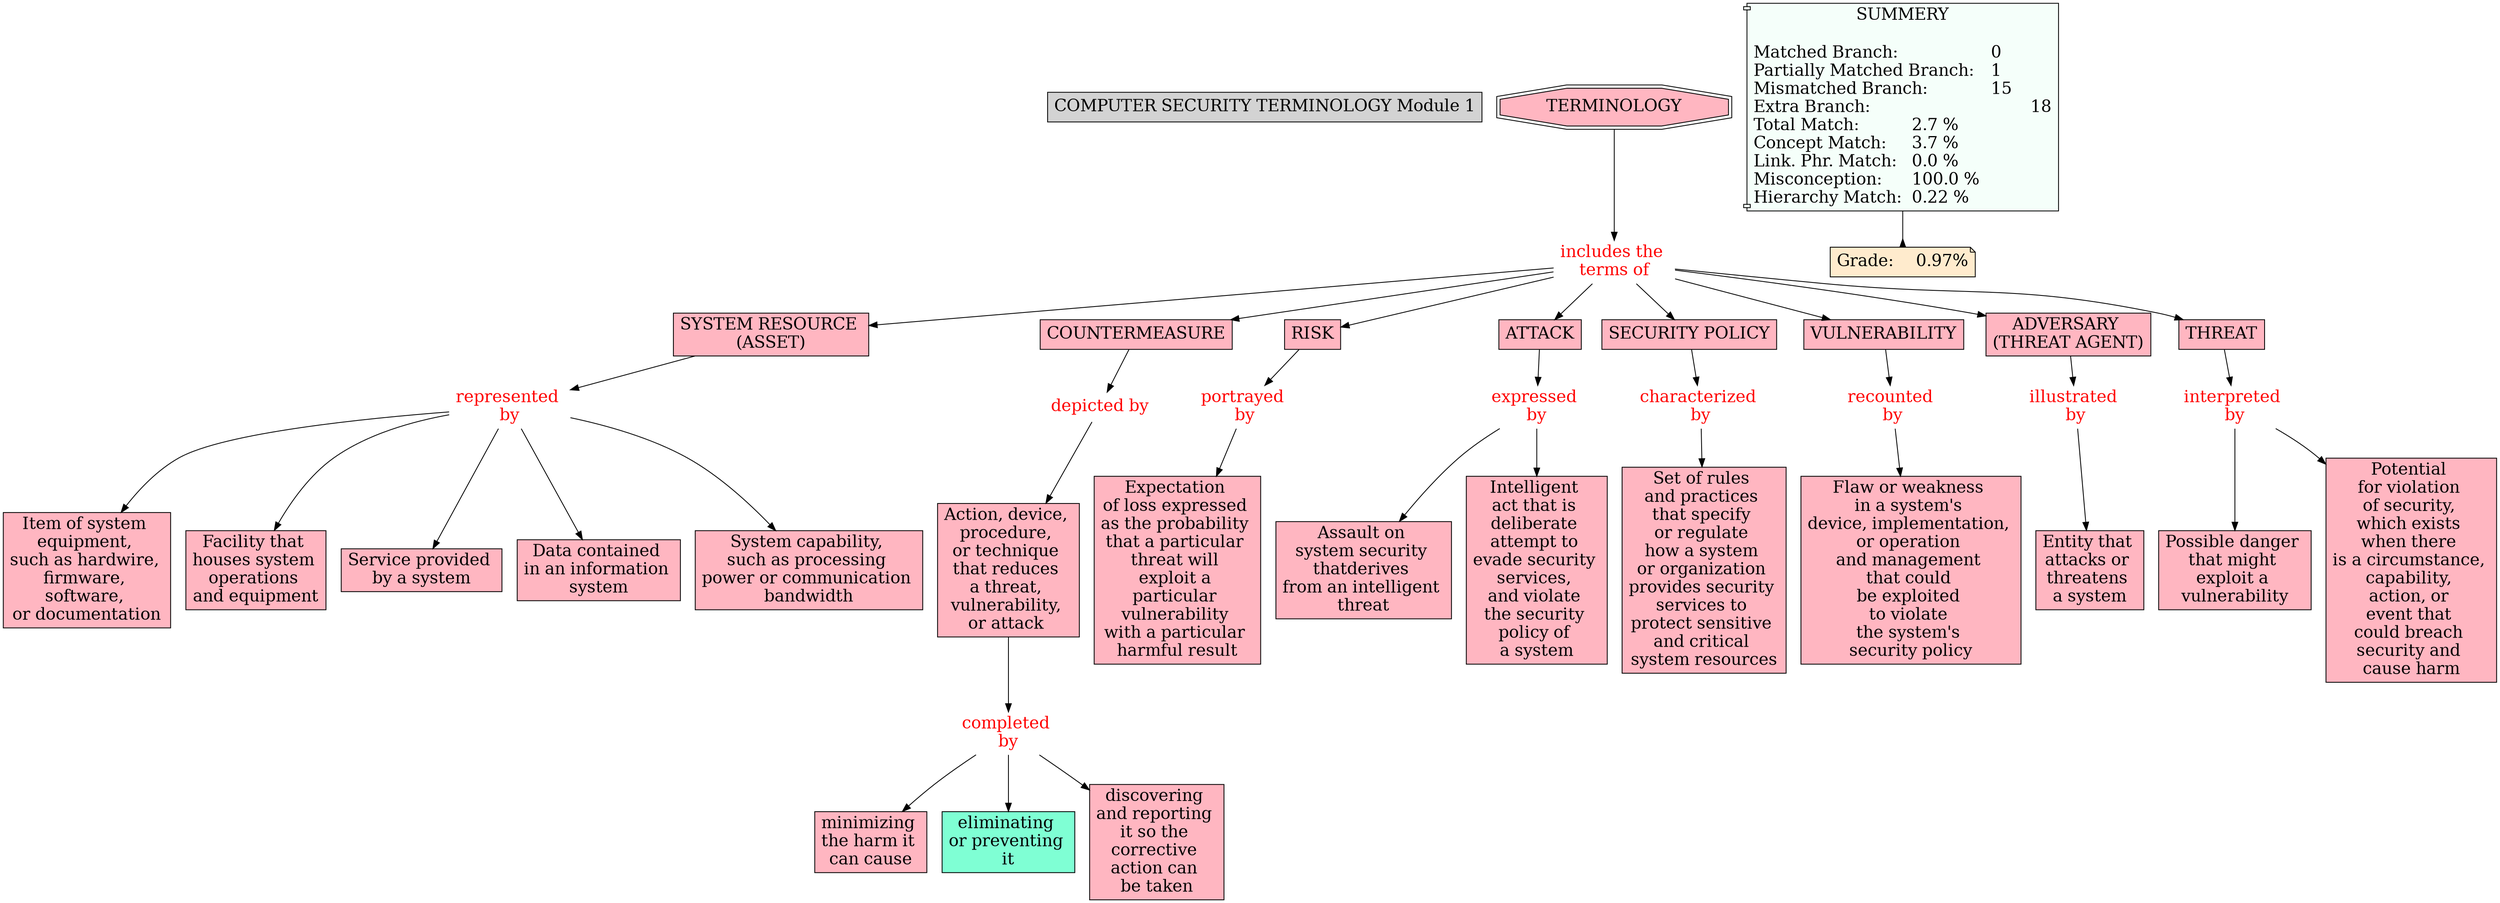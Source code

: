 // The Round Table
digraph {
	"1S2N4Q9FM-1NYC6P6-3RP" [label="COMPUTER SECURITY TERMINOLOGY Module 1" Gsplines=true fontsize=20 shape=rect style=filled]
	"1S2N72MS0-1TD9G8H-47C" [label="Assault on system security thatderives from an intelligent threat" Gsplines=true fontsize=20 shape=rect style=filled]
	"1S2N6Z44V-5NGYFB-44H" [label="SYSTEM RESOURCE 
(ASSET)" Gsplines=true fillcolor="#FFB6C1" fontsize=20 shape=rect style=filled]
	"1S40THDQC-1T0DJG9-3C7" [label="represented 
by" Gsplines=true fontcolor=red fontsize=20 shape=none]
	"1S2N6Z44V-5NGYFB-44H" -> "1S40THDQC-1T0DJG9-3C7" [constraint=true]
	"1S40THDQC-1T0DJG9-3C7" [label="represented 
by" Gsplines=true fontcolor=red fontsize=20 shape=none]
	"1S2N8HQ17-13SGX0H-68Q" [label="Item of system 
equipment, 
such as hardwire, 
firmware, 
software, 
or documentation
" Gsplines=true fillcolor="#FFB6C1" fontsize=20 shape=rect style=filled]
	"1S40THDQC-1T0DJG9-3C7" -> "1S2N8HQ17-13SGX0H-68Q" [constraint=true]
	"1S2N6YF4H-1WP29MW-42Y" [label=COUNTERMEASURE Gsplines=true fillcolor="#FFB6C1" fontsize=20 shape=rect style=filled]
	"1S40TGVF8-158LJKV-3BC" [label="depicted by
" Gsplines=true fontcolor=red fontsize=20 shape=none]
	"1S2N6YF4H-1WP29MW-42Y" -> "1S40TGVF8-158LJKV-3BC" [constraint=true]
	"1S40THDQC-1T0DJG9-3C7" [label="represented 
by" Gsplines=true fontcolor=red fontsize=20 shape=none]
	"1S2N8MMMR-20401DC-6FS" [label="Facility that 
houses system 
operations 
and equipment
" Gsplines=true fillcolor="#FFB6C1" fontsize=20 shape=rect style=filled]
	"1S40THDQC-1T0DJG9-3C7" -> "1S2N8MMMR-20401DC-6FS" [constraint=true]
	"1S2N6YN6Y-12R6BN9-43K" [label=RISK Gsplines=true fillcolor="#FFB6C1" fontsize=20 shape=rect style=filled]
	"1S40TH2M8-15W2PL-3BN" [label="portrayed 
by" Gsplines=true fontcolor=red fontsize=20 shape=none]
	"1S2N6YN6Y-12R6BN9-43K" -> "1S40TH2M8-15W2PL-3BN" [constraint=true]
	"1S40THP1T-19MW669-3CT" [label="recounted 
by" Gsplines=true fontcolor=red fontsize=20 shape=none]
	"1S2N72X55-1QG2J4K-480" [label="Flaw or weakness 
in a system's 
device, implementation, 
or operation 
and management 
that could 
be exploited 
to violate 
the system's 
security policy
" Gsplines=true fillcolor="#FFB6C1" fontsize=20 shape=rect style=filled]
	"1S40THP1T-19MW669-3CT" -> "1S2N72X55-1QG2J4K-480" [constraint=true]
	"1S40TH7HX-M1N9FQ-3BY" [label="characterized 
by" Gsplines=true fontcolor=red fontsize=20 shape=none]
	"1S2N72S58-C0VQ5-47R" [label="Set of rules 
and practices 
that specify 
or regulate 
how a system 
or organization 
provides security 
services to 
protect sensitive 
and critical 
system resources
" Gsplines=true fillcolor="#FFB6C1" fontsize=20 shape=rect style=filled]
	"1S40TH7HX-M1N9FQ-3BY" -> "1S2N72S58-C0VQ5-47R" [constraint=true]
	"1S2N7JYV8-17KYBXH-4WM" [label="includes the 
terms of" Gsplines=true fontcolor=red fontsize=20 shape=none]
	"1S2N6Y66J-1LTZ3W8-42L" [label=ATTACK Gsplines=true fillcolor="#FFB6C1" fontsize=20 shape=rect style=filled]
	"1S2N7JYV8-17KYBXH-4WM" -> "1S2N6Y66J-1LTZ3W8-42L" [constraint=true]
	"1S40TGVF8-158LJKV-3BC" [label="depicted by
" Gsplines=true fontcolor=red fontsize=20 shape=none]
	"1S2N72P31-JJFT4C-47H" [label="Action, device, 
procedure, 
or technique 
that reduces 
a threat, 
vulnerability, 
or attack 
" Gsplines=true fillcolor="#FFB6C1" fontsize=20 shape=rect style=filled]
	"1S40TGVF8-158LJKV-3BC" -> "1S2N72P31-JJFT4C-47H" [constraint=true]
	"1S40TGRB1-28435YH-3B2" [label="expressed 
by" Gsplines=true fontcolor=red fontsize=20 shape=none]
	"1S2N77JMG-53JZX6-4GT" [label="Intelligent 
act that is 
deliberate 
attempt to 
evade security 
services, 
and violate 
the security 
policy of 
a system" Gsplines=true fillcolor="#FFB6C1" fontsize=20 shape=rect style=filled]
	"1S40TGRB1-28435YH-3B2" -> "1S2N77JMG-53JZX6-4GT" [constraint=true]
	"1S40THDQC-1T0DJG9-3C7" [label="represented 
by" Gsplines=true fontcolor=red fontsize=20 shape=none]
	"1S2N8FN41-PM2L3W-658" [label="Service provided 
by a system
" Gsplines=true fillcolor="#FFB6C1" fontsize=20 shape=rect style=filled]
	"1S40THDQC-1T0DJG9-3C7" -> "1S2N8FN41-PM2L3W-658" [constraint=true]
	"1S2N6YVVM-28SBVML-43V" [label="SECURITY POLICY
" Gsplines=true fillcolor="#FFB6C1" fontsize=20 shape=rect style=filled]
	"1S40TH7HX-M1N9FQ-3BY" [label="characterized 
by" Gsplines=true fontcolor=red fontsize=20 shape=none]
	"1S2N6YVVM-28SBVML-43V" -> "1S40TH7HX-M1N9FQ-3BY" [constraint=true]
	"1S2N72P31-JJFT4C-47H" [label="Action, device, 
procedure, 
or technique 
that reduces 
a threat, 
vulnerability, 
or attack 
" Gsplines=true fillcolor="#FFB6C1" fontsize=20 shape=rect style=filled]
	"1S2N7X11S-1WSYK01-5KP" [label="completed 
by" Gsplines=true fontcolor=red fontsize=20 shape=none]
	"1S2N72P31-JJFT4C-47H" -> "1S2N7X11S-1WSYK01-5KP" [constraint=true]
	"1S2N7X11S-1WSYK01-5KP" [label="completed 
by" Gsplines=true fontcolor=red fontsize=20 shape=none]
	"1S2N7WMRQ-1RFB9F1-5JY" [label="minimizing 
the harm it 
can cause" Gsplines=true fillcolor="#FFB6C1" fontsize=20 shape=rect style=filled]
	"1S2N7X11S-1WSYK01-5KP" -> "1S2N7WMRQ-1RFB9F1-5JY" [constraint=true]
	"1S2N6ZRQ1-2DLKYMD-45R" [label=VULNERABILITY Gsplines=true fillcolor="#FFB6C1" fontsize=20 shape=rect style=filled]
	"1S40THP1T-19MW669-3CT" [label="recounted 
by" Gsplines=true fontcolor=red fontsize=20 shape=none]
	"1S2N6ZRQ1-2DLKYMD-45R" -> "1S40THP1T-19MW669-3CT" [constraint=true]
	"1S2N7JYV8-17KYBXH-4WM" [label="includes the 
terms of" Gsplines=true fontcolor=red fontsize=20 shape=none]
	"1S2N6ZRQ1-2DLKYMD-45R" [label=VULNERABILITY Gsplines=true fillcolor="#FFB6C1" fontsize=20 shape=rect style=filled]
	"1S2N7JYV8-17KYBXH-4WM" -> "1S2N6ZRQ1-2DLKYMD-45R" [constraint=true]
	"1S40THKM9-1ST2ZPB-3CJ" [label="interpreted 
by" Gsplines=true fontcolor=red fontsize=20 shape=none]
	"1S2N8MHK6-1N8Z8MM-6FM" [label="Possible danger 
that might 
exploit a 
vulnerability" Gsplines=true fillcolor="#FFB6C1" fontsize=20 shape=rect style=filled]
	"1S40THKM9-1ST2ZPB-3CJ" -> "1S2N8MHK6-1N8Z8MM-6FM" [constraint=true]
	"1S2N7JYV8-17KYBXH-4WM" [label="includes the 
terms of" Gsplines=true fontcolor=red fontsize=20 shape=none]
	"1S2N6WZQG-TPR9PC-40D" [label="ADVERSARY 
(THREAT AGENT)
" Gsplines=true fillcolor="#FFB6C1" fontsize=20 shape=rect style=filled]
	"1S2N7JYV8-17KYBXH-4WM" -> "1S2N6WZQG-TPR9PC-40D" [constraint=true]
	"1S2N7JYV8-17KYBXH-4WM" [label="includes the 
terms of" Gsplines=true fontcolor=red fontsize=20 shape=none]
	"1S2N6YN6Y-12R6BN9-43K" [label=RISK Gsplines=true fillcolor="#FFB6C1" fontsize=20 shape=rect style=filled]
	"1S2N7JYV8-17KYBXH-4WM" -> "1S2N6YN6Y-12R6BN9-43K" [constraint=true]
	"1S40THKM9-1ST2ZPB-3CJ" [label="interpreted 
by" Gsplines=true fontcolor=red fontsize=20 shape=none]
	"1S2N8L4WH-P57SM2-6DZ" [label="Potential 
for violation 
of security, 
which exists 
when there 
is a circumstance, 
capability, 
action, or 
event that 
could breach 
security and 
cause harm
" Gsplines=true fillcolor="#FFB6C1" fontsize=20 shape=rect style=filled]
	"1S40THKM9-1ST2ZPB-3CJ" -> "1S2N8L4WH-P57SM2-6DZ" [constraint=true]
	"1S2N7JYV8-17KYBXH-4WM" [label="includes the 
terms of" Gsplines=true fontcolor=red fontsize=20 shape=none]
	"1S2N6YF4H-1WP29MW-42Y" [label=COUNTERMEASURE Gsplines=true fillcolor="#FFB6C1" fontsize=20 shape=rect style=filled]
	"1S2N7JYV8-17KYBXH-4WM" -> "1S2N6YF4H-1WP29MW-42Y" [constraint=true]
	"1S2N7DHDS-147BHPR-4MH" [label=TERMINOLOGY Gsplines=true fillcolor="#FFB6C1" fontsize=20 shape=doubleoctagon style=filled]
	"1S2N7JYV8-17KYBXH-4WM" [label="includes the 
terms of" Gsplines=true fontcolor=red fontsize=20 shape=none]
	"1S2N7DHDS-147BHPR-4MH" -> "1S2N7JYV8-17KYBXH-4WM" [constraint=true]
	"1S2N7K86N-8BCFKH-4X8" [label="illustrated 
by" Gsplines=true fontcolor=red fontsize=20 shape=none]
	"1S2N72L60-24TFB2F-477" [label="Entity that 
attacks or 
threatens 
a system" Gsplines=true fillcolor="#FFB6C1" fontsize=20 shape=rect style=filled]
	"1S2N7K86N-8BCFKH-4X8" -> "1S2N72L60-24TFB2F-477" [constraint=true]
	"1S2N6ZL9T-BJYSQT-45D" [label=THREAT Gsplines=true fillcolor="#FFB6C1" fontsize=20 shape=rect style=filled]
	"1S40THKM9-1ST2ZPB-3CJ" [label="interpreted 
by" Gsplines=true fontcolor=red fontsize=20 shape=none]
	"1S2N6ZL9T-BJYSQT-45D" -> "1S40THKM9-1ST2ZPB-3CJ" [constraint=true]
	"1S40THDQC-1T0DJG9-3C7" [label="represented 
by" Gsplines=true fontcolor=red fontsize=20 shape=none]
	"1S2N72VLY-97RVV1-47W" [label="Data contained 
in an information 
system" Gsplines=true fillcolor="#FFB6C1" fontsize=20 shape=rect style=filled]
	"1S40THDQC-1T0DJG9-3C7" -> "1S2N72VLY-97RVV1-47W" [constraint=true]
	"1S2N6WZQG-TPR9PC-40D" [label="ADVERSARY 
(THREAT AGENT)
" Gsplines=true fillcolor="#FFB6C1" fontsize=20 shape=rect style=filled]
	"1S2N7K86N-8BCFKH-4X8" [label="illustrated 
by" Gsplines=true fontcolor=red fontsize=20 shape=none]
	"1S2N6WZQG-TPR9PC-40D" -> "1S2N7K86N-8BCFKH-4X8" [constraint=true]
	"1S40THDQC-1T0DJG9-3C7" [label="represented 
by" Gsplines=true fontcolor=red fontsize=20 shape=none]
	"1S2N7495L-J6VLSX-48Q" [label="System capability, 
such as processing 
power or communication 
bandwidth" Gsplines=true fillcolor="#FFB6C1" fontsize=20 shape=rect style=filled]
	"1S40THDQC-1T0DJG9-3C7" -> "1S2N7495L-J6VLSX-48Q" [constraint=true]
	"1S2N7X11S-1WSYK01-5KP" [label="completed 
by" Gsplines=true fontcolor=red fontsize=20 shape=none]
	"1S2N83XB4-26XHGXX-5QW" [label="eliminating 
or preventing 
it" Gsplines=true fillcolor=aquamarine fontsize=20 shape=rect style=filled]
	"1S2N7X11S-1WSYK01-5KP" -> "1S2N83XB4-26XHGXX-5QW" [constraint=true]
	"1S40TH2M8-15W2PL-3BN" [label="portrayed 
by" Gsplines=true fontcolor=red fontsize=20 shape=none]
	"1S2N72QHF-GG15G-47M" [label="Expectation 
of loss expressed 
as the probability 
that a particular 
threat will 
exploit a 
particular 
vulnerability 
with a particular 
harmful result
" Gsplines=true fillcolor="#FFB6C1" fontsize=20 shape=rect style=filled]
	"1S40TH2M8-15W2PL-3BN" -> "1S2N72QHF-GG15G-47M" [constraint=true]
	"1S2N6Y66J-1LTZ3W8-42L" [label=ATTACK Gsplines=true fillcolor="#FFB6C1" fontsize=20 shape=rect style=filled]
	"1S40TGRB1-28435YH-3B2" [label="expressed 
by" Gsplines=true fontcolor=red fontsize=20 shape=none]
	"1S2N6Y66J-1LTZ3W8-42L" -> "1S40TGRB1-28435YH-3B2" [constraint=true]
	"1S2N7JYV8-17KYBXH-4WM" [label="includes the 
terms of" Gsplines=true fontcolor=red fontsize=20 shape=none]
	"1S2N6YVVM-28SBVML-43V" [label="SECURITY POLICY
" Gsplines=true fillcolor="#FFB6C1" fontsize=20 shape=rect style=filled]
	"1S2N7JYV8-17KYBXH-4WM" -> "1S2N6YVVM-28SBVML-43V" [constraint=true]
	"1S2N7JYV8-17KYBXH-4WM" [label="includes the 
terms of" Gsplines=true fontcolor=red fontsize=20 shape=none]
	"1S2N6ZL9T-BJYSQT-45D" [label=THREAT Gsplines=true fillcolor="#FFB6C1" fontsize=20 shape=rect style=filled]
	"1S2N7JYV8-17KYBXH-4WM" -> "1S2N6ZL9T-BJYSQT-45D" [constraint=true]
	"1S2N7X11S-1WSYK01-5KP" [label="completed 
by" Gsplines=true fontcolor=red fontsize=20 shape=none]
	"1S2N7YBC1-WLF2X2-5N5" [label="discovering 
and reporting 
it so the 
corrective 
action can 
be taken" Gsplines=true fillcolor="#FFB6C1" fontsize=20 shape=rect style=filled]
	"1S2N7X11S-1WSYK01-5KP" -> "1S2N7YBC1-WLF2X2-5N5" [constraint=true]
	"1S2N7JYV8-17KYBXH-4WM" [label="includes the 
terms of" Gsplines=true fontcolor=red fontsize=20 shape=none]
	"1S2N6Z44V-5NGYFB-44H" [label="SYSTEM RESOURCE 
(ASSET)" Gsplines=true fillcolor="#FFB6C1" fontsize=20 shape=rect style=filled]
	"1S2N7JYV8-17KYBXH-4WM" -> "1S2N6Z44V-5NGYFB-44H" [constraint=true]
	"1S40TGRB1-28435YH-3B2" [label="expressed 
by" Gsplines=true fontcolor=red fontsize=20 shape=none]
	"1S2N72MS0-1TD9G8H-47C" [label="Assault on 
system security 
thatderives 
from an intelligent 
threat" Gsplines=true fillcolor="#FFB6C1" fontsize=20 shape=rect style=filled]
	"1S40TGRB1-28435YH-3B2" -> "1S2N72MS0-1TD9G8H-47C" [constraint=true]
	Stat [label="SUMMERY

Matched Branch:			0\lPartially Matched Branch:	1\lMismatched Branch:		15\lExtra Branch:				18\lTotal Match:		2.7 %\lConcept Match:	3.7 %\lLink. Phr. Match:	0.0 %\lMisconception:	100.0 %\lHierarchy Match:	0.22 %\l" Gsplines=true fillcolor="#F5FFFA" fontsize=20 shape=component style=filled]
	Grade [label="Grade:	0.97%" Gsplines=true fillcolor="#FFEBCD" fontsize=20 shape=note style=filled]
	Stat -> Grade [arrowhead=inv color=black constraint=true]
}
